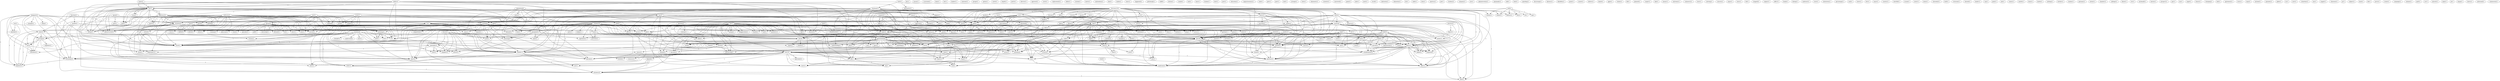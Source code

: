 digraph G {
  home [ label="home(2)" ];
  pay [ label="pay(1)" ];
  pay [ label="pay(2)" ];
  provide [ label="provide(2)" ];
  insurance [ label="insurance(18)" ];
  power [ label="power(2)" ];
  put [ label="put(1)" ];
  cc [ label="cc(3)" ];
  north [ label="north(1)" ];
  pacifist [ label="pacifist(1)" ];
  news [ label="news(2)" ];
  edu [ label="edu(3)" ];
  became [ label="became(1)" ];
  bought [ label="bought(1)" ];
  adds [ label="adds(1)" ];
  derail [ label="derail(1)" ];
  take [ label="take(7)" ];
  travel [ label="travel(2)" ];
  seems [ label="seems(2)" ];
  buffalo [ label="buffalo(2)" ];
  need [ label="need(2)" ];
  squad [ label="squad(1)" ];
  covers [ label="covers(1)" ];
  government [ label="government(8)" ];
  need [ label="need(1)" ];
  ve [ label="ve(1)" ];
  plan [ label="plan(2)" ];
  wanted [ label="wanted(2)" ];
  care [ label="care(10)" ];
  started [ label="started(1)" ];
  press [ label="press(1)" ];
  hire [ label="hire(1)" ];
  place [ label="place(6)" ];
  scratch [ label="scratch(2)" ];
  balked [ label="balked(1)" ];
  trype [ label="trype(1)" ];
  society [ label="society(1)" ];
  fall [ label="fall(1)" ];
  province [ label="province(2)" ];
  isn [ label="isn(1)" ];
  medicine [ label="medicine(4)" ];
  cover [ label="cover(1)" ];
  party [ label="party(1)" ];
  defence [ label="defence(1)" ];
  effort [ label="effort(1)" ];
  realize [ label="realize(1)" ];
  proposed [ label="proposed(1)" ];
  keep [ label="keep(1)" ];
  fist [ label="fist(1)" ];
  population [ label="population(6)" ];
  policy [ label="policy(1)" ];
  way [ label="way(3)" ];
  cited [ label="cited(1)" ];
  system [ label="system(8)" ];
  competition [ label="competition(1)" ];
  area [ label="area(1)" ];
  prof [ label="prof(1)" ];
  health [ label="health(17)" ];
  mount [ label="mount(1)" ];
  scratched [ label="scratched(1)" ];
  domi [ label="domi(1)" ];
  overstate [ label="overstate(1)" ];
  money [ label="money(6)" ];
  case [ label="case(3)" ];
  order [ label="order(2)" ];
  leads [ label="leads(1)" ];
  difference [ label="difference(3)" ];
  body [ label="body(1)" ];
  situation [ label="situation(3)" ];
  deluge [ label="deluge(1)" ];
  make [ label="make(3)" ];
  issue [ label="issue(1)" ];
  attract [ label="attract(1)" ];
  result [ label="result(1)" ];
  result [ label="result(1)" ];
  infrastructure [ label="infrastructure(1)" ];
  prescription [ label="prescription(1)" ];
  figured [ label="figured(1)" ];
  win [ label="win(2)" ];
  profit [ label="profit(1)" ];
  bet [ label="bet(1)" ];
  style [ label="style(2)" ];
  alternative [ label="alternative(1)" ];
  treatment [ label="treatment(7)" ];
  everybody [ label="everybody(3)" ];
  clinic [ label="clinic(3)" ];
  banker [ label="banker(1)" ];
  someone [ label="someone(1)" ];
  groupe [ label="groupe(1)" ];
  study [ label="study(2)" ];
  proof [ label="proof(1)" ];
  rationed [ label="rationed(1)" ];
  doctor [ label="doctor(5)" ];
  surgery [ label="surgery(1)" ];
  problem [ label="problem(2)" ];
  worried [ label="worried(1)" ];
  seize [ label="seize(1)" ];
  heart [ label="heart(2)" ];
  access [ label="access(1)" ];
  find [ label="find(2)" ];
  option [ label="option(1)" ];
  cartel [ label="cartel(1)" ];
  length [ label="length(1)" ];
  patch [ label="patch(1)" ];
  director [ label="director(1)" ];
  approach [ label="approach(1)" ];
  catch [ label="catch(1)" ];
  spend [ label="spend(2)" ];
  none [ label="none(1)" ];
  right [ label="right(2)" ];
  business [ label="business(3)" ];
  columbia [ label="columbia(4)" ];
  replacement [ label="replacement(1)" ];
  dollar [ label="dollar(1)" ];
  sustain [ label="sustain(1)" ];
  function [ label="function(2)" ];
  market [ label="market(2)" ];
  state [ label="state(2)" ];
  metro [ label="metro(1)" ];
  preserve [ label="preserve(1)" ];
  side [ label="side(2)" ];
  labour [ label="labour(1)" ];
  lot [ label="lot(2)" ];
  saw [ label="saw(1)" ];
  labour [ label="labour(1)" ];
  establishment [ label="establishment(1)" ];
  kind [ label="kind(2)" ];
  nationalism [ label="nationalism(1)" ];
  deal [ label="deal(1)" ];
  rambo [ label="rambo(1)" ];
  practice [ label="practice(2)" ];
  figure [ label="figure(1)" ];
  hospital [ label="hospital(2)" ];
  needs [ label="needs(2)" ];
  portion [ label="portion(1)" ];
  rears [ label="rears(1)" ];
  happened [ label="happened(1)" ];
  hasn [ label="hasn(1)" ];
  solved [ label="solved(1)" ];
  shifted [ label="shifted(1)" ];
  locus [ label="locus(1)" ];
  ability [ label="ability(2)" ];
  light [ label="light(1)" ];
  disease [ label="disease(2)" ];
  luck [ label="luck(1)" ];
  esp [ label="esp(1)" ];
  wave [ label="wave(1)" ];
  pittsburgh [ label="pittsburgh(1)" ];
  whiff [ label="whiff(1)" ];
  mail [ label="mail(2)" ];
  article [ label="article(1)" ];
  letter [ label="letter(1)" ];
  trauma [ label="trauma(1)" ];
  st [ label="st(1)" ];
  devine [ label="devine(1)" ];
  battling [ label="battling(1)" ];
  nature [ label="nature(1)" ];
  period [ label="period(1)" ];
  rationing [ label="rationing(3)" ];
  mob [ label="mob(1)" ];
  cunixb [ label="cunixb(1)" ];
  lack [ label="lack(1)" ];
  size [ label="size(1)" ];
  buys [ label="buys(1)" ];
  hockey [ label="hockey(1)" ];
  happen [ label="happen(1)" ];
  rehabilitation [ label="rehabilitation(1)" ];
  knee [ label="knee(2)" ];
  underfunding [ label="underfunding(1)" ];
  something [ label="something(1)" ];
  day [ label="day(1)" ];
  afford [ label="afford(2)" ];
  butt [ label="butt(1)" ];
  post [ label="post(1)" ];
  education [ label="education(1)" ];
  ungraciousness [ label="ungraciousness(1)" ];
  utah [ label="utah(1)" ];
  gets [ label="gets(1)" ];
  part [ label="part(1)" ];
  end [ label="end(1)" ];
  arrange [ label="arrange(1)" ];
  use [ label="use(2)" ];
  threshold [ label="threshold(2)" ];
  purse [ label="purse(1)" ];
  drain [ label="drain(1)" ];
  exhausts [ label="exhausts(1)" ];
  term [ label="term(1)" ];
  compete [ label="compete(2)" ];
  coverage [ label="coverage(3)" ];
  offer [ label="offer(1)" ];
  dominates [ label="dominates(1)" ];
  scientist [ label="scientist(1)" ];
  answered [ label="answered(1)" ];
  game [ label="game(2)" ];
  mile [ label="mile(1)" ];
  meet [ label="meet(1)" ];
  recall [ label="recall(1)" ];
  indication [ label="indication(1)" ];
  edmonton [ label="edmonton(1)" ];
  hit [ label="hit(1)" ];
  cable [ label="cable(1)" ];
  trade [ label="trade(2)" ];
  head [ label="head(3)" ];
  set [ label="set(1)" ];
  caucus [ label="caucus(1)" ];
  election [ label="election(1)" ];
  time [ label="time(6)" ];
  think [ label="think(1)" ];
  acted [ label="acted(1)" ];
  count [ label="count(1)" ];
  initiative [ label="initiative(1)" ];
  shea [ label="shea(1)" ];
  monopoly [ label="monopoly(3)" ];
  demand [ label="demand(1)" ];
  licencing [ label="licencing(2)" ];
  resource [ label="resource(1)" ];
  rate [ label="rate(1)" ];
  america [ label="america(1)" ];
  pat [ label="pat(1)" ];
  trudeau [ label="trudeau(2)" ];
  company [ label="company(1)" ];
  eye [ label="eye(1)" ];
  question [ label="question(2)" ];
  leeway [ label="leeway(1)" ];
  administration [ label="administration(1)" ];
  geography [ label="geography(1)" ];
  talk [ label="talk(1)" ];
  feed [ label="feed(1)" ];
  note [ label="note(1)" ];
  spending [ label="spending(1)" ];
  discourage [ label="discourage(1)" ];
  fairness [ label="fairness(1)" ];
  flexibility [ label="flexibility(1)" ];
  singapore [ label="singapore(2)" ];
  thing [ label="thing(1)" ];
  sort [ label="sort(2)" ];
  contribute [ label="contribute(1)" ];
  example [ label="example(1)" ];
  mentality [ label="mentality(2)" ];
  disprespect [ label="disprespect(1)" ];
  mean [ label="mean(1)" ];
  employer [ label="employer(1)" ];
  anybody [ label="anybody(2)" ];
  grant [ label="grant(1)" ];
  training [ label="training(2)" ];
  physician [ label="physician(1)" ];
  trash [ label="trash(1)" ];
  name [ label="name(1)" ];
  specialty [ label="specialty(1)" ];
  puff [ label="puff(1)" ];
  internship [ label="internship(1)" ];
  listened [ label="listened(1)" ];
  bit [ label="bit(1)" ];
  chest [ label="chest(1)" ];
  see [ label="see(2)" ];
  usenet [ label="usenet(1)" ];
  believe [ label="believe(1)" ];
  cash [ label="cash(1)" ];
  atlas [ label="atlas(1)" ];
  look [ label="look(1)" ];
  look [ label="look(1)" ];
  flight [ label="flight(1)" ];
  facility [ label="facility(2)" ];
  daniel [ label="daniel(1)" ];
  apple [ label="apple(1)" ];
  violate [ label="violate(1)" ];
  decide [ label="decide(1)" ];
  learn [ label="learn(1)" ];
  hill [ label="hill(1)" ];
  planned [ label="planned(1)" ];
  cooper [ label="cooper(1)" ];
  lake [ label="lake(1)" ];
  fact [ label="fact(1)" ];
  means [ label="means(1)" ];
  mulroney [ label="mulroney(1)" ];
  ontario [ label="ontario(2)" ];
  density [ label="density(1)" ];
  increase [ label="increase(1)" ];
  region [ label="region(1)" ];
  supplants [ label="supplants(1)" ];
  commerce [ label="commerce(1)" ];
  reser [ label="reser(1)" ];
  california [ label="california(3)" ];
  book [ label="book(1)" ];
  advance [ label="advance(1)" ];
  catering [ label="catering(1)" ];
  concern [ label="concern(1)" ];
  demonstrate [ label="demonstrate(1)" ];
  partnership [ label="partnership(1)" ];
  argue [ label="argue(1)" ];
  story [ label="story(1)" ];
  tell [ label="tell(1)" ];
  french [ label="french(3)" ];
  culture [ label="culture(1)" ];
  capitalism [ label="capitalism(1)" ];
  exist [ label="exist(1)" ];
  imagines [ label="imagines(1)" ];
  well [ label="well(1)" ];
  lit [ label="lit(1)" ];
  top [ label="top(1)" ];
  stopped [ label="stopped(2)" ];
  guy [ label="guy(2)" ];
  came [ label="came(1)" ];
  month [ label="month(1)" ];
  wait [ label="wait(1)" ];
  calgary [ label="calgary(1)" ];
  affect [ label="affect(1)" ];
  thank [ label="thank(1)" ];
  belong [ label="belong(1)" ];
  medicare [ label="medicare(1)" ];
  store [ label="store(1)" ];
  downtown [ label="downtown(1)" ];
  bank [ label="bank(1)" ];
  approved [ label="approved(1)" ];
  manager [ label="manager(1)" ];
  loan [ label="loan(1)" ];
  percentage [ label="percentage(1)" ];
  nobody [ label="nobody(3)" ];
  knew [ label="knew(1)" ];
  ndp [ label="ndp(3)" ];
  neo [ label="neo(1)" ];
  mess [ label="mess(1)" ];
  turn [ label="turn(1)" ];
  turn [ label="turn(1)" ];
  list [ label="list(2)" ];
  table [ label="table(1)" ];
  dinner [ label="dinner(1)" ];
  town [ label="town(2)" ];
  argued [ label="argued(1)" ];
  law [ label="law(2)" ];
  sask [ label="sask(1)" ];
  tower [ label="tower(1)" ];
  quebec [ label="quebec(3)" ];
  mri [ label="mri(5)" ];
  seemed [ label="seemed(1)" ];
  group [ label="group(1)" ];
  exaggeration [ label="exaggeration(1)" ];
  goodness [ label="goodness(1)" ];
  anecdote [ label="anecdote(1)" ];
  btw [ label="btw(1)" ];
  mayo [ label="mayo(1)" ];
  canada [ label="canada(16)" ];
  give [ label="give(1)" ];
  wedge [ label="wedge(1)" ];
  provision [ label="provision(1)" ];
  writes [ label="writes(2)" ];
  country [ label="country(1)" ];
  shortfall [ label="shortfall(1)" ];
  accept [ label="accept(1)" ];
  sister [ label="sister(1)" ];
  heard [ label="heard(1)" ];
  source [ label="source(1)" ];
  eaton [ label="eaton(1)" ];
  chernobyl [ label="chernobyl(1)" ];
  depend [ label="depend(1)" ];
  equivalent [ label="equivalent(1)" ];
  built [ label="built(1)" ];
  everyone [ label="everyone(1)" ];
  showed [ label="showed(1)" ];
  leader [ label="leader(1)" ];
  tend [ label="tend(1)" ];
  cup [ label="cup(1)" ];
  dare [ label="dare(1)" ];
  point [ label="point(1)" ];
  ado [ label="ado(1)" ];
  mri [ label="mri(1)" ];
  comes [ label="comes(1)" ];
  seattle [ label="seattle(1)" ];
  lenox [ label="lenox(1)" ];
  hawke [ label="hawke(1)" ];
  nothing [ label="nothing(1)" ];
  brother [ label="brother(1)" ];
  canadian [ label="canadian(8)" ];
  hear [ label="hear(1)" ];
  thought [ label="thought(1)" ];
  understood [ label="understood(1)" ];
  rochester [ label="rochester(2)" ];
  stranger [ label="stranger(1)" ];
  friend [ label="friend(1)" ];
  boat [ label="boat(1)" ];
  tech [ label="tech(1)" ];
  stanley [ label="stanley(1)" ];
  germany [ label="germany(1)" ];
  extent [ label="extent(1)" ];
  chamber [ label="chamber(1)" ];
  cabbage [ label="cabbage(1)" ];
  bitnet [ label="bitnet(1)" ];
  ww [ label="ww(1)" ];
  window [ label="window(1)" ];
  mcdonald [ label="mcdonald(1)" ];
  boston [ label="boston(1)" ];
  prospect [ label="prospect(1)" ];
  gao [ label="gao(1)" ];
  ma [ label="ma(1)" ];
  angel [ label="angel(1)" ];
  france [ label="france(1)" ];
  winnipeg [ label="winnipeg(1)" ];
  bob [ label="bob(1)" ];
  agreement [ label="agreement(1)" ];
  ira [ label="ira(3)" ];
  turns [ label="turns(1)" ];
  gary [ label="gary(2)" ];
  espn [ label="espn(2)" ];
  michael [ label="michael(1)" ];
  gonzalez [ label="gonzalez(1)" ];
  globe [ label="globe(1)" ];
  ny [ label="ny(1)" ];
  save [ label="save(1)" ];
  crimetime [ label="crimetime(1)" ];
  mn [ label="mn(1)" ];
  yuppie [ label="yuppie(1)" ];
  cheyenne [ label="cheyenne(1)" ];
  pr [ label="pr(1)" ];
  subject [ label="subject(1)" ];
  back [ label="back(1)" ];
  fob [ label="fob(1)" ];
  provo [ label="provo(1)" ];
  create [ label="create(1)" ];
  campaign [ label="campaign(1)" ];
  selanne [ label="selanne(1)" ];
  april [ label="april(1)" ];
  act [ label="act(1)" ];
  miracle [ label="miracle(1)" ];
  nejm [ label="nejm(1)" ];
  pt [ label="pt(1)" ];
  image [ label="image(1)" ];
  cherry [ label="cherry(1)" ];
  mitterand [ label="mitterand(1)" ];
  commission [ label="commission(1)" ];
  home -> pay [ label="1" ];
  home -> pay [ label="1" ];
  home -> provide [ label="1" ];
  insurance -> power [ label="2" ];
  insurance -> put [ label="2" ];
  insurance -> cc [ label="1" ];
  insurance -> north [ label="1" ];
  insurance -> pacifist [ label="1" ];
  insurance -> news [ label="1" ];
  insurance -> edu [ label="1" ];
  insurance -> became [ label="1" ];
  insurance -> bought [ label="1" ];
  insurance -> adds [ label="1" ];
  insurance -> derail [ label="2" ];
  insurance -> take [ label="1" ];
  insurance -> travel [ label="1" ];
  insurance -> seems [ label="1" ];
  insurance -> buffalo [ label="1" ];
  insurance -> need [ label="1" ];
  insurance -> squad [ label="1" ];
  insurance -> covers [ label="1" ];
  insurance -> government [ label="1" ];
  insurance -> need [ label="1" ];
  insurance -> ve [ label="1" ];
  insurance -> plan [ label="3" ];
  insurance -> wanted [ label="2" ];
  insurance -> care [ label="2" ];
  insurance -> started [ label="1" ];
  insurance -> press [ label="1" ];
  insurance -> hire [ label="1" ];
  insurance -> place [ label="2" ];
  insurance -> scratch [ label="1" ];
  insurance -> balked [ label="2" ];
  insurance -> trype [ label="1" ];
  insurance -> society [ label="1" ];
  insurance -> fall [ label="1" ];
  insurance -> province [ label="2" ];
  insurance -> isn [ label="1" ];
  insurance -> medicine [ label="3" ];
  insurance -> cover [ label="2" ];
  insurance -> party [ label="1" ];
  insurance -> defence [ label="1" ];
  insurance -> effort [ label="2" ];
  insurance -> realize [ label="1" ];
  insurance -> proposed [ label="2" ];
  insurance -> keep [ label="1" ];
  population -> policy [ label="3" ];
  population -> way [ label="1" ];
  population -> cited [ label="3" ];
  population -> system [ label="3" ];
  population -> competition [ label="3" ];
  population -> area [ label="1" ];
  population -> prof [ label="3" ];
  population -> health [ label="3" ];
  power -> overstate [ label="1" ];
  power -> money [ label="1" ];
  power -> derail [ label="1" ];
  power -> system [ label="1" ];
  power -> government [ label="1" ];
  power -> case [ label="1" ];
  power -> wanted [ label="1" ];
  power -> order [ label="1" ];
  power -> leads [ label="1" ];
  power -> province [ label="1" ];
  power -> medicine [ label="1" ];
  power -> effort [ label="1" ];
  pay -> difference [ label="1" ];
  pay -> body [ label="1" ];
  pay -> situation [ label="1" ];
  pay -> need [ label="1" ];
  pay -> deluge [ label="1" ];
  pay -> make [ label="1" ];
  pay -> issue [ label="1" ];
  pay -> need [ label="1" ];
  pay -> attract [ label="1" ];
  pay -> provide [ label="1" ];
  pay -> result [ label="1" ];
  pay -> result [ label="1" ];
  pay -> infrastructure [ label="1" ];
  pay -> province [ label="1" ];
  put -> prescription [ label="1" ];
  put -> derail [ label="1" ];
  put -> situation [ label="1" ];
  put -> need [ label="1" ];
  put -> figured [ label="1" ];
  put -> need [ label="1" ];
  put -> wanted [ label="1" ];
  put -> win [ label="1" ];
  put -> place [ label="1" ];
  put -> profit [ label="1" ];
  put -> province [ label="1" ];
  put -> medicine [ label="2" ];
  put -> effort [ label="1" ];
  style -> alternative [ label="1" ];
  style -> treatment [ label="1" ];
  style -> everybody [ label="1" ];
  style -> clinic [ label="1" ];
  study -> cited [ label="1" ];
  study -> proof [ label="1" ];
  study -> rationed [ label="1" ];
  study -> doctor [ label="1" ];
  study -> surgery [ label="1" ];
  study -> problem [ label="1" ];
  study -> worried [ label="1" ];
  study -> seize [ label="1" ];
  study -> heart [ label="1" ];
  study -> access [ label="1" ];
  study -> find [ label="1" ];
  spend -> none [ label="1" ];
  spend -> right [ label="1" ];
  spend -> business [ label="1" ];
  cc -> buffalo [ label="1" ];
  cc -> columbia [ label="2" ];
  function -> market [ label="1" ];
  function -> state [ label="1" ];
  function -> case [ label="1" ];
  north -> preserve [ label="1" ];
  north -> news [ label="1" ];
  north -> money [ label="1" ];
  north -> side [ label="1" ];
  north -> labour [ label="1" ];
  north -> take [ label="1" ];
  north -> lot [ label="1" ];
  north -> wanted [ label="1" ];
  north -> place [ label="1" ];
  north -> saw [ label="1" ];
  north -> labour [ label="1" ];
  north -> establishment [ label="1" ];
  north -> kind [ label="1" ];
  north -> keep [ label="1" ];
  practice -> figure [ label="1" ];
  practice -> hospital [ label="1" ];
  practice -> needs [ label="1" ];
  news -> portion [ label="1" ];
  news -> seems [ label="1" ];
  news -> government [ label="1" ];
  news -> press [ label="1" ];
  news -> health [ label="1" ];
  news -> party [ label="1" ];
  hasn -> solved [ label="1" ];
  hasn -> problem [ label="1" ];
  hasn -> shifted [ label="1" ];
  hasn -> place [ label="1" ];
  hasn -> locus [ label="1" ];
  ability -> pay [ label="1" ];
  ability -> body [ label="1" ];
  ability -> light [ label="1" ];
  ability -> disease [ label="1" ];
  ability -> situation [ label="1" ];
  ability -> deluge [ label="1" ];
  ability -> result [ label="1" ];
  ability -> heart [ label="1" ];
  ability -> fall [ label="1" ];
  ability -> result [ label="1" ];
  ability -> infrastructure [ label="1" ];
  ability -> health [ label="1" ];
  ability -> luck [ label="1" ];
  ability -> esp [ label="1" ];
  ability -> wave [ label="1" ];
  mail -> proof [ label="1" ];
  mail -> rationed [ label="1" ];
  mail -> doctor [ label="1" ];
  mail -> surgery [ label="1" ];
  mail -> worried [ label="1" ];
  mail -> article [ label="1" ];
  mail -> letter [ label="1" ];
  mail -> seize [ label="1" ];
  mail -> trauma [ label="1" ];
  mail -> heart [ label="1" ];
  mail -> st [ label="1" ];
  difference -> pay [ label="1" ];
  difference -> body [ label="1" ];
  difference -> situation [ label="1" ];
  difference -> deluge [ label="1" ];
  difference -> ve [ label="1" ];
  difference -> battling [ label="1" ];
  difference -> nature [ label="1" ];
  difference -> period [ label="1" ];
  difference -> result [ label="1" ];
  difference -> fall [ label="1" ];
  difference -> result [ label="1" ];
  difference -> infrastructure [ label="1" ];
  difference -> rationing [ label="1" ];
  difference -> mob [ label="1" ];
  difference -> cover [ label="1" ];
  difference -> health [ label="1" ];
  market -> state [ label="1" ];
  market -> case [ label="1" ];
  market -> order [ label="1" ];
  market -> size [ label="1" ];
  market -> business [ label="1" ];
  edu -> columbia [ label="1" ];
  treatment -> happen [ label="1" ];
  treatment -> bought [ label="1" ];
  treatment -> rehabilitation [ label="1" ];
  treatment -> knee [ label="1" ];
  treatment -> government [ label="3" ];
  treatment -> ve [ label="1" ];
  treatment -> plan [ label="2" ];
  treatment -> underfunding [ label="2" ];
  treatment -> something [ label="1" ];
  treatment -> care [ label="1" ];
  treatment -> everybody [ label="1" ];
  treatment -> day [ label="1" ];
  treatment -> result [ label="2" ];
  treatment -> afford [ label="2" ];
  treatment -> trype [ label="1" ];
  treatment -> result [ label="2" ];
  treatment -> isn [ label="2" ];
  treatment -> medicine [ label="1" ];
  treatment -> health [ label="3" ];
  pay -> body [ label="1" ];
  pay -> situation [ label="1" ];
  pay -> need [ label="1" ];
  pay -> deluge [ label="1" ];
  pay -> make [ label="1" ];
  pay -> issue [ label="1" ];
  pay -> need [ label="1" ];
  pay -> attract [ label="1" ];
  pay -> provide [ label="1" ];
  pay -> result [ label="1" ];
  pay -> result [ label="1" ];
  pay -> infrastructure [ label="1" ];
  pay -> province [ label="1" ];
  use -> threshold [ label="1" ];
  use -> need [ label="1" ];
  use -> purse [ label="1" ];
  use -> need [ label="1" ];
  use -> drain [ label="1" ];
  use -> exhausts [ label="1" ];
  compete -> coverage [ label="1" ];
  compete -> situation [ label="1" ];
  compete -> figured [ label="1" ];
  compete -> win [ label="1" ];
  compete -> offer [ label="1" ];
  compete -> profit [ label="1" ];
  compete -> health [ label="1" ];
  bought -> trype [ label="1" ];
  bought -> medicine [ label="1" ];
  money -> trade [ label="1" ];
  money -> side [ label="2" ];
  money -> labour [ label="2" ];
  money -> head [ label="1" ];
  money -> government [ label="1" ];
  money -> set [ label="1" ];
  money -> lot [ label="2" ];
  money -> case [ label="1" ];
  money -> caucus [ label="1" ];
  money -> wanted [ label="2" ];
  money -> place [ label="2" ];
  money -> election [ label="1" ];
  money -> time [ label="1" ];
  money -> think [ label="1" ];
  money -> saw [ label="2" ];
  money -> labour [ label="2" ];
  money -> acted [ label="1" ];
  money -> count [ label="1" ];
  money -> establishment [ label="2" ];
  money -> initiative [ label="1" ];
  money -> kind [ label="2" ];
  way -> take [ label="1" ];
  way -> system [ label="1" ];
  way -> light [ label="1" ];
  way -> disease [ label="1" ];
  way -> monopoly [ label="1" ];
  way -> demand [ label="1" ];
  way -> care [ label="1" ];
  way -> area [ label="1" ];
  way -> place [ label="1" ];
  way -> licencing [ label="1" ];
  way -> resource [ label="1" ];
  way -> heart [ label="1" ];
  way -> fall [ label="1" ];
  way -> luck [ label="1" ];
  way -> esp [ label="1" ];
  way -> rate [ label="1" ];
  way -> wave [ label="1" ];
  trade -> side [ label="1" ];
  trade -> labour [ label="1" ];
  trade -> head [ label="1" ];
  trade -> lot [ label="1" ];
  trade -> caucus [ label="1" ];
  trade -> wanted [ label="1" ];
  trade -> place [ label="1" ];
  trade -> election [ label="1" ];
  trade -> saw [ label="1" ];
  trade -> labour [ label="1" ];
  trade -> count [ label="1" ];
  trade -> establishment [ label="1" ];
  trade -> business [ label="1" ];
  trade -> kind [ label="1" ];
  question -> leeway [ label="1" ];
  question -> make [ label="1" ];
  question -> time [ label="1" ];
  question -> think [ label="1" ];
  question -> acted [ label="1" ];
  side -> started [ label="1" ];
  side -> scratch [ label="1" ];
  side -> note [ label="1" ];
  cited -> competition [ label="1" ];
  cited -> problem [ label="1" ];
  cited -> access [ label="1" ];
  cited -> find [ label="1" ];
  labour -> derail [ label="1" ];
  labour -> care [ label="1" ];
  labour -> balked [ label="1" ];
  labour -> province [ label="1" ];
  labour -> medicine [ label="1" ];
  labour -> establishment [ label="1" ];
  labour -> effort [ label="1" ];
  labour -> proposed [ label="1" ];
  singapore -> thing [ label="1" ];
  singapore -> system [ label="1" ];
  singapore -> state [ label="1" ];
  singapore -> coverage [ label="1" ];
  singapore -> sort [ label="1" ];
  singapore -> contribute [ label="1" ];
  singapore -> ve [ label="1" ];
  singapore -> example [ label="1" ];
  singapore -> mentality [ label="1" ];
  singapore -> everybody [ label="1" ];
  singapore -> disprespect [ label="1" ];
  singapore -> mean [ label="1" ];
  singapore -> employer [ label="1" ];
  singapore -> anybody [ label="1" ];
  threshold -> purse [ label="1" ];
  threshold -> covers [ label="1" ];
  threshold -> drain [ label="1" ];
  threshold -> exhausts [ label="1" ];
  doctor -> training [ label="1" ];
  doctor -> physician [ label="1" ];
  doctor -> worried [ label="1" ];
  doctor -> trash [ label="1" ];
  doctor -> seize [ label="1" ];
  doctor -> name [ label="1" ];
  doctor -> specialty [ label="1" ];
  doctor -> puff [ label="1" ];
  doctor -> internship [ label="1" ];
  doctor -> listened [ label="1" ];
  doctor -> rationing [ label="1" ];
  doctor -> bit [ label="1" ];
  doctor -> chest [ label="1" ];
  doctor -> needs [ label="1" ];
  doctor -> see [ label="1" ];
  take -> light [ label="1" ];
  take -> disease [ label="1" ];
  take -> cash [ label="1" ];
  take -> atlas [ label="2" ];
  take -> look [ label="2" ];
  take -> look [ label="2" ];
  take -> provide [ label="1" ];
  take -> place [ label="1" ];
  take -> flight [ label="2" ];
  take -> heart [ label="1" ];
  take -> fall [ label="1" ];
  take -> luck [ label="1" ];
  take -> facility [ label="1" ];
  take -> esp [ label="1" ];
  take -> rate [ label="1" ];
  take -> keep [ label="1" ];
  take -> wave [ label="1" ];
  system -> state [ label="1" ];
  system -> coverage [ label="1" ];
  system -> competition [ label="1" ];
  system -> monopoly [ label="1" ];
  system -> sort [ label="1" ];
  system -> government [ label="3" ];
  system -> contribute [ label="1" ];
  system -> plan [ label="2" ];
  system -> case [ label="1" ];
  system -> underfunding [ label="2" ];
  system -> demand [ label="1" ];
  system -> everybody [ label="2" ];
  system -> result [ label="2" ];
  system -> licencing [ label="1" ];
  system -> afford [ label="2" ];
  system -> order [ label="1" ];
  system -> prof [ label="1" ];
  system -> decide [ label="1" ];
  system -> result [ label="2" ];
  system -> health [ label="3" ];
  system -> employer [ label="1" ];
  system -> learn [ label="1" ];
  state -> coverage [ label="1" ];
  state -> sort [ label="1" ];
  state -> contribute [ label="1" ];
  state -> case [ label="1" ];
  state -> everybody [ label="1" ];
  state -> employer [ label="1" ];
  buffalo -> place [ label="1" ];
  buffalo -> fact [ label="1" ];
  ontario -> density [ label="1" ];
  ontario -> lot [ label="1" ];
  ontario -> increase [ label="1" ];
  ontario -> wanted [ label="1" ];
  ontario -> place [ label="1" ];
  ontario -> time [ label="1" ];
  ontario -> saw [ label="1" ];
  ontario -> labour [ label="1" ];
  ontario -> region [ label="1" ];
  ontario -> establishment [ label="1" ];
  ontario -> business [ label="1" ];
  ontario -> kind [ label="1" ];
  coverage -> sort [ label="1" ];
  coverage -> supplants [ label="1" ];
  coverage -> contribute [ label="1" ];
  coverage -> everybody [ label="1" ];
  coverage -> employer [ label="1" ];
  situation -> deluge [ label="1" ];
  situation -> figured [ label="1" ];
  situation -> result [ label="1" ];
  situation -> profit [ label="1" ];
  situation -> result [ label="1" ];
  situation -> infrastructure [ label="1" ];
  situation -> health [ label="1" ];
  california -> deluge [ label="1" ];
  california -> ve [ label="1" ];
  california -> battling [ label="1" ];
  california -> worried [ label="1" ];
  california -> nature [ label="1" ];
  california -> article [ label="1" ];
  california -> letter [ label="1" ];
  california -> area [ label="1" ];
  california -> period [ label="1" ];
  california -> seize [ label="1" ];
  california -> result [ label="1" ];
  california -> trauma [ label="1" ];
  california -> heart [ label="1" ];
  california -> result [ label="1" ];
  california -> infrastructure [ label="1" ];
  california -> st [ label="1" ];
  california -> rationing [ label="1" ];
  california -> mob [ label="1" ];
  california -> health [ label="1" ];
  need -> purse [ label="1" ];
  need -> make [ label="1" ];
  need -> figured [ label="1" ];
  need -> attract [ label="1" ];
  need -> drain [ label="1" ];
  need -> win [ label="1" ];
  need -> book [ label="1" ];
  need -> profit [ label="1" ];
  need -> time [ label="1" ];
  need -> advance [ label="1" ];
  need -> exhausts [ label="1" ];
  head -> demonstrate [ label="1" ];
  head -> caucus [ label="1" ];
  head -> election [ label="1" ];
  head -> partnership [ label="1" ];
  head -> count [ label="1" ];
  make -> set [ label="1" ];
  make -> caucus [ label="1" ];
  make -> election [ label="1" ];
  make -> time [ label="1" ];
  make -> think [ label="1" ];
  make -> acted [ label="1" ];
  make -> count [ label="1" ];
  make -> initiative [ label="1" ];
  french -> government [ label="1" ];
  french -> mentality [ label="1" ];
  french -> culture [ label="1" ];
  french -> capitalism [ label="1" ];
  french -> exist [ label="1" ];
  french -> scratch [ label="1" ];
  french -> prof [ label="1" ];
  french -> imagines [ label="1" ];
  french -> health [ label="1" ];
  monopoly -> government [ label="1" ];
  monopoly -> case [ label="2" ];
  monopoly -> licencing [ label="2" ];
  monopoly -> order [ label="1" ];
  monopoly -> leads [ label="1" ];
  sort -> contribute [ label="1" ];
  sort -> health [ label="1" ];
  sort -> employer [ label="1" ];
  well -> lit [ label="1" ];
  well -> top [ label="1" ];
  well -> hire [ label="1" ];
  well -> society [ label="1" ];
  well -> cover [ label="2" ];
  well -> defence [ label="1" ];
  well -> realize [ label="1" ];
  guy -> rehabilitation [ label="1" ];
  guy -> time [ label="1" ];
  guy -> came [ label="1" ];
  guy -> isn [ label="1" ];
  guy -> month [ label="1" ];
  guy -> wait [ label="1" ];
  knee -> ve [ label="1" ];
  knee -> bank [ label="1" ];
  knee -> approved [ label="1" ];
  knee -> manager [ label="1" ];
  knee -> loan [ label="1" ];
  look -> nobody [ label="1" ];
  look -> flight [ label="1" ];
  look -> clinic [ label="1" ];
  government -> set [ label="1" ];
  government -> plan [ label="1" ];
  government -> knew [ label="1" ];
  government -> case [ label="1" ];
  government -> underfunding [ label="1" ];
  government -> caucus [ label="1" ];
  government -> something [ label="1" ];
  government -> mentality [ label="2" ];
  government -> care [ label="1" ];
  government -> culture [ label="2" ];
  government -> provide [ label="1" ];
  government -> day [ label="1" ];
  government -> result [ label="1" ];
  government -> exist [ label="2" ];
  government -> election [ label="1" ];
  government -> trype [ label="1" ];
  government -> imagines [ label="2" ];
  government -> result [ label="1" ];
  government -> isn [ label="1" ];
  government -> medicine [ label="1" ];
  government -> count [ label="1" ];
  government -> health [ label="3" ];
  government -> party [ label="1" ];
  government -> initiative [ label="1" ];
  nobody -> clinic [ label="2" ];
  ndp -> wanted [ label="1" ];
  ndp -> care [ label="1" ];
  ndp -> neo [ label="1" ];
  ndp -> place [ label="1" ];
  ndp -> mess [ label="1" ];
  ndp -> balked [ label="1" ];
  ndp -> turn [ label="1" ];
  ndp -> province [ label="1" ];
  ndp -> medicine [ label="1" ];
  ndp -> effort [ label="1" ];
  ndp -> proposed [ label="1" ];
  ndp -> turn [ label="1" ];
  list -> need [ label="1" ];
  list -> book [ label="1" ];
  list -> place [ label="1" ];
  list -> table [ label="1" ];
  list -> time [ label="1" ];
  list -> advance [ label="1" ];
  list -> dinner [ label="1" ];
  list -> town [ label="1" ];
  need -> attract [ label="1" ];
  need -> drain [ label="1" ];
  need -> win [ label="1" ];
  need -> book [ label="1" ];
  need -> profit [ label="1" ];
  need -> time [ label="1" ];
  need -> advance [ label="1" ];
  need -> exhausts [ label="1" ];
  lot -> wanted [ label="1" ];
  lot -> labour [ label="1" ];
  lot -> town [ label="1" ];
  lot -> establishment [ label="1" ];
  ve -> problem [ label="1" ];
  ve -> argued [ label="1" ];
  ve -> law [ label="1" ];
  ve -> shifted [ label="1" ];
  ve -> provide [ label="1" ];
  ve -> place [ label="1" ];
  ve -> result [ label="1" ];
  ve -> locus [ label="1" ];
  ve -> disprespect [ label="1" ];
  ve -> mean [ label="1" ];
  ve -> result [ label="1" ];
  ve -> infrastructure [ label="1" ];
  ve -> health [ label="2" ];
  ve -> keep [ label="1" ];
  quebec -> wanted [ label="1" ];
  quebec -> care [ label="1" ];
  quebec -> place [ label="1" ];
  quebec -> capitalism [ label="2" ];
  quebec -> scratch [ label="2" ];
  quebec -> balked [ label="1" ];
  quebec -> province [ label="1" ];
  quebec -> medicine [ label="1" ];
  quebec -> effort [ label="1" ];
  quebec -> proposed [ label="1" ];
  mri -> problem [ label="1" ];
  mri -> started [ label="1" ];
  mri -> seemed [ label="1" ];
  mri -> group [ label="1" ];
  mri -> partnership [ label="1" ];
  mri -> exaggeration [ label="1" ];
  mri -> time [ label="1" ];
  mri -> clinic [ label="2" ];
  mri -> goodness [ label="1" ];
  mri -> isn [ label="1" ];
  mri -> month [ label="1" ];
  mri -> wait [ label="1" ];
  mri -> anecdote [ label="1" ];
  mri -> access [ label="1" ];
  mri -> find [ label="1" ];
  problem -> place [ label="1" ];
  canada -> worried [ label="2" ];
  canada -> article [ label="2" ];
  canada -> wanted [ label="1" ];
  canada -> law [ label="1" ];
  canada -> care [ label="2" ];
  canada -> everybody [ label="1" ];
  canada -> letter [ label="2" ];
  canada -> started [ label="1" ];
  canada -> give [ label="1" ];
  canada -> area [ label="1" ];
  canada -> place [ label="1" ];
  canada -> capitalism [ label="1" ];
  canada -> seize [ label="2" ];
  canada -> name [ label="1" ];
  canada -> scratch [ label="2" ];
  canada -> group [ label="1" ];
  canada -> exaggeration [ label="1" ];
  canada -> time [ label="1" ];
  canada -> think [ label="1" ];
  canada -> prof [ label="1" ];
  canada -> clinic [ label="1" ];
  canada -> trauma [ label="2" ];
  canada -> heart [ label="2" ];
  canada -> wedge [ label="1" ];
  canada -> provision [ label="1" ];
  canada -> saw [ label="1" ];
  canada -> labour [ label="1" ];
  canada -> region [ label="1" ];
  canada -> st [ label="2" ];
  canada -> rationing [ label="1" ];
  canada -> health [ label="4" ];
  canada -> establishment [ label="1" ];
  canada -> access [ label="1" ];
  canada -> business [ label="1" ];
  canada -> note [ label="1" ];
  canada -> find [ label="1" ];
  canada -> see [ label="1" ];
  canada -> kind [ label="1" ];
  case -> columbia [ label="1" ];
  case -> writes [ label="1" ];
  mentality -> culture [ label="1" ];
  mentality -> exist [ label="1" ];
  mentality -> disprespect [ label="1" ];
  mentality -> imagines [ label="1" ];
  mentality -> mean [ label="1" ];
  look -> flight [ label="1" ];
  look -> clinic [ label="1" ];
  heard -> source [ label="1" ];
  heard -> came [ label="1" ];
  wanted -> medicine [ label="1" ];
  right -> shifted [ label="1" ];
  right -> place [ label="1" ];
  right -> locus [ label="1" ];
  right -> keep [ label="1" ];
  law -> care [ label="1" ];
  law -> provide [ label="1" ];
  law -> provision [ label="1" ];
  care -> everybody [ label="1" ];
  care -> depend [ label="1" ];
  care -> provide [ label="1" ];
  care -> place [ label="3" ];
  care -> order [ label="1" ];
  care -> resource [ label="1" ];
  care -> heart [ label="1" ];
  care -> trype [ label="1" ];
  care -> fall [ label="1" ];
  care -> decide [ label="1" ];
  care -> province [ label="1" ];
  care -> equivalent [ label="1" ];
  care -> isn [ label="1" ];
  care -> medicine [ label="2" ];
  care -> size [ label="1" ];
  care -> learn [ label="1" ];
  care -> luck [ label="1" ];
  care -> esp [ label="1" ];
  care -> business [ label="1" ];
  care -> effort [ label="1" ];
  care -> rate [ label="1" ];
  care -> wave [ label="1" ];
  everybody -> employer [ label="1" ];
  everybody -> learn [ label="1" ];
  depend -> order [ label="1" ];
  depend -> size [ label="1" ];
  depend -> business [ label="1" ];
  started -> seemed [ label="1" ];
  started -> scratch [ label="1" ];
  started -> partnership [ label="1" ];
  started -> anecdote [ label="1" ];
  tend -> medicine [ label="1" ];
  dare -> came [ label="1" ];
  dare -> columbia [ label="1" ];
  dare -> writes [ label="1" ];
  mri -> seemed [ label="1" ];
  mri -> group [ label="1" ];
  mri -> partnership [ label="1" ];
  mri -> exaggeration [ label="1" ];
  mri -> time [ label="1" ];
  mri -> clinic [ label="2" ];
  mri -> goodness [ label="1" ];
  mri -> isn [ label="1" ];
  mri -> month [ label="1" ];
  mri -> wait [ label="1" ];
  mri -> anecdote [ label="1" ];
  mri -> access [ label="1" ];
  mri -> find [ label="1" ];
  place -> heart [ label="1" ];
  place -> saw [ label="1" ];
  place -> labour [ label="1" ];
  place -> fall [ label="1" ];
  place -> province [ label="1" ];
  place -> medicine [ label="1" ];
  place -> establishment [ label="1" ];
  place -> luck [ label="1" ];
  place -> esp [ label="1" ];
  place -> effort [ label="1" ];
  place -> rate [ label="1" ];
  place -> wave [ label="1" ];
  canadian -> licencing [ label="1" ];
  canadian -> exist [ label="1" ];
  canadian -> order [ label="1" ];
  canadian -> hear [ label="1" ];
  canadian -> trauma [ label="1" ];
  canadian -> heart [ label="1" ];
  canadian -> thought [ label="1" ];
  canadian -> imagines [ label="1" ];
  canadian -> leads [ label="1" ];
  canadian -> source [ label="1" ];
  canadian -> st [ label="1" ];
  canadian -> understood [ label="1" ];
  canadian -> health [ label="1" ];
  rochester -> stranger [ label="1" ];
  rochester -> flight [ label="1" ];
  rochester -> friend [ label="1" ];
  rochester -> boat [ label="1" ];
  rochester -> tech [ label="1" ];
  rochester -> medicine [ label="1" ];
  order -> business [ label="1" ];
  time -> region [ label="1" ];
  time -> acted [ label="1" ];
  time -> isn [ label="1" ];
  time -> window [ label="1" ];
  think -> acted [ label="1" ];
  clinic -> boat [ label="1" ];
  clinic -> tech [ label="1" ];
  clinic -> medicine [ label="1" ];
  hospital -> heart [ label="1" ];
  hospital -> st [ label="1" ];
  hospital -> needs [ label="1" ];
  labour -> province [ label="1" ];
  labour -> medicine [ label="1" ];
  labour -> establishment [ label="1" ];
  labour -> effort [ label="1" ];
  labour -> proposed [ label="1" ];
  fall -> luck [ label="1" ];
  fall -> esp [ label="1" ];
  fall -> wave [ label="1" ];
  ira -> employer [ label="1" ];
  ira -> exhausts [ label="2" ];
  ira -> anybody [ label="1" ];
  gary -> came [ label="1" ];
  gary -> columbia [ label="1" ];
  gary -> writes [ label="1" ];
  province -> medicine [ label="1" ];
  province -> effort [ label="1" ];
  rationing -> mob [ label="3" ];
  rationing -> health [ label="3" ];
  rationing -> see [ label="1" ];
  isn -> medicine [ label="1" ];
  health -> size [ label="1" ];
  health -> learn [ label="1" ];
  health -> party [ label="1" ];
  health -> business [ label="1" ];
  business -> kind [ label="1" ];
}
